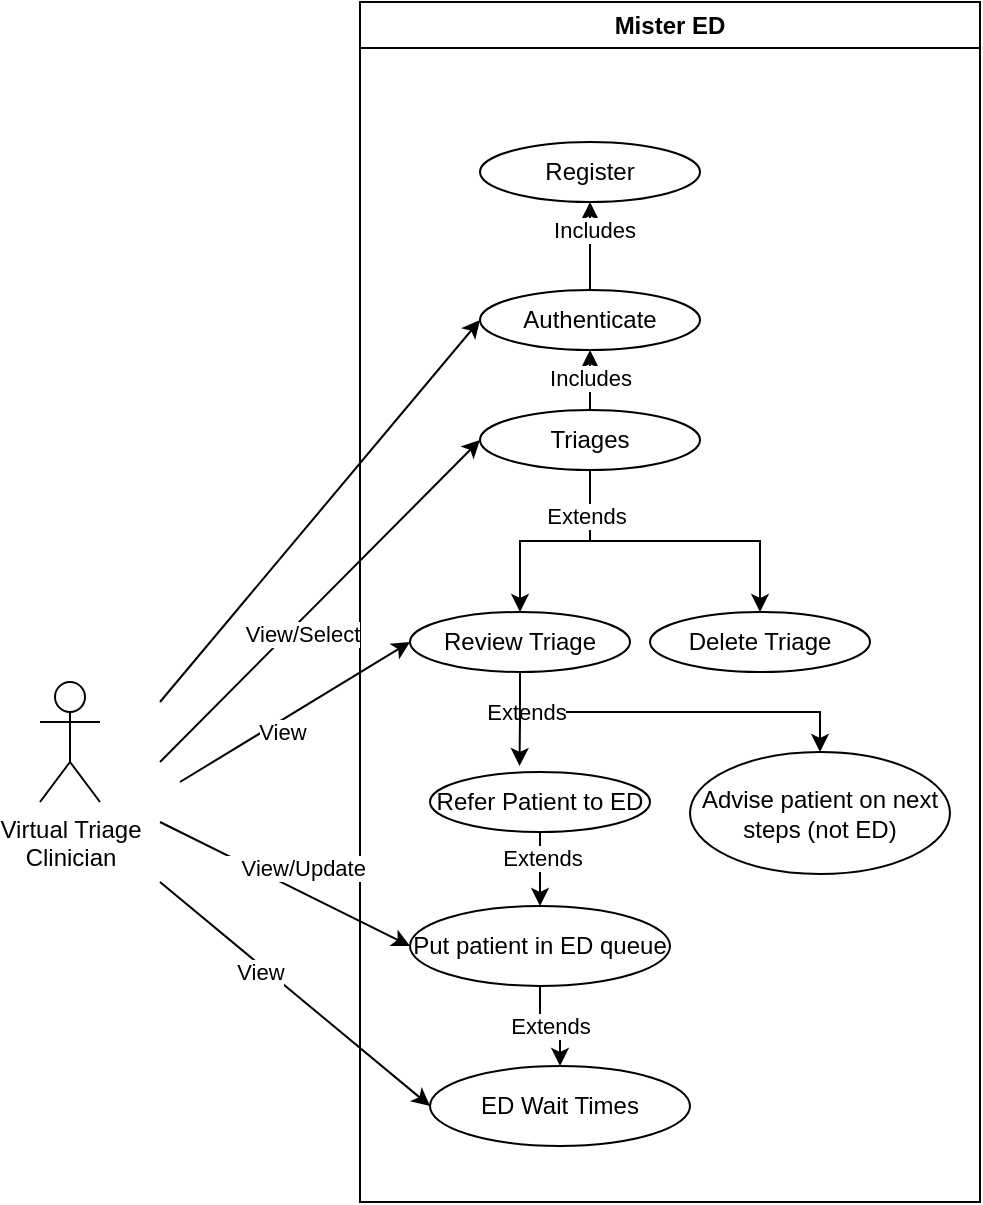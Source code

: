 <mxfile version="24.7.16">
  <diagram name="Page-1" id="iBJQancwVzPZnX72XmY8">
    <mxGraphModel dx="1235" dy="601" grid="1" gridSize="10" guides="1" tooltips="1" connect="1" arrows="1" fold="1" page="1" pageScale="1" pageWidth="850" pageHeight="1100" math="0" shadow="0">
      <root>
        <mxCell id="0" />
        <mxCell id="1" parent="0" />
        <mxCell id="CpTIfCaLCPEgQuCKB-eE-1" value="&lt;div&gt;Virtual Triage&lt;/div&gt;&lt;div&gt;Clinician&lt;br&gt;&lt;/div&gt;" style="shape=umlActor;verticalLabelPosition=bottom;verticalAlign=top;html=1;outlineConnect=0;" vertex="1" parent="1">
          <mxGeometry x="40" y="400" width="30" height="60" as="geometry" />
        </mxCell>
        <mxCell id="CpTIfCaLCPEgQuCKB-eE-2" value="Mister ED" style="swimlane;whiteSpace=wrap;html=1;" vertex="1" parent="1">
          <mxGeometry x="200" y="60" width="310" height="600" as="geometry" />
        </mxCell>
        <mxCell id="CpTIfCaLCPEgQuCKB-eE-33" style="edgeStyle=orthogonalEdgeStyle;rounded=0;orthogonalLoop=1;jettySize=auto;html=1;exitX=0.5;exitY=0;exitDx=0;exitDy=0;entryX=0.5;entryY=1;entryDx=0;entryDy=0;" edge="1" parent="CpTIfCaLCPEgQuCKB-eE-2" source="CpTIfCaLCPEgQuCKB-eE-3" target="CpTIfCaLCPEgQuCKB-eE-31">
          <mxGeometry relative="1" as="geometry" />
        </mxCell>
        <mxCell id="CpTIfCaLCPEgQuCKB-eE-34" value="Includes" style="edgeLabel;html=1;align=center;verticalAlign=middle;resizable=0;points=[];" vertex="1" connectable="0" parent="CpTIfCaLCPEgQuCKB-eE-33">
          <mxGeometry x="0.359" y="-2" relative="1" as="geometry">
            <mxPoint as="offset" />
          </mxGeometry>
        </mxCell>
        <mxCell id="CpTIfCaLCPEgQuCKB-eE-3" value="Authenticate" style="ellipse;whiteSpace=wrap;html=1;" vertex="1" parent="CpTIfCaLCPEgQuCKB-eE-2">
          <mxGeometry x="60" y="144" width="110" height="30" as="geometry" />
        </mxCell>
        <mxCell id="CpTIfCaLCPEgQuCKB-eE-22" style="edgeStyle=orthogonalEdgeStyle;rounded=0;orthogonalLoop=1;jettySize=auto;html=1;exitX=0.5;exitY=0;exitDx=0;exitDy=0;entryX=0.5;entryY=1;entryDx=0;entryDy=0;" edge="1" parent="CpTIfCaLCPEgQuCKB-eE-2" source="CpTIfCaLCPEgQuCKB-eE-4" target="CpTIfCaLCPEgQuCKB-eE-3">
          <mxGeometry relative="1" as="geometry" />
        </mxCell>
        <mxCell id="CpTIfCaLCPEgQuCKB-eE-23" value="Includes" style="edgeLabel;html=1;align=center;verticalAlign=middle;resizable=0;points=[];" vertex="1" connectable="0" parent="CpTIfCaLCPEgQuCKB-eE-22">
          <mxGeometry x="0.052" relative="1" as="geometry">
            <mxPoint as="offset" />
          </mxGeometry>
        </mxCell>
        <mxCell id="CpTIfCaLCPEgQuCKB-eE-4" value="Triages" style="ellipse;whiteSpace=wrap;html=1;" vertex="1" parent="CpTIfCaLCPEgQuCKB-eE-2">
          <mxGeometry x="60" y="204" width="110" height="30" as="geometry" />
        </mxCell>
        <mxCell id="CpTIfCaLCPEgQuCKB-eE-30" style="edgeStyle=orthogonalEdgeStyle;rounded=0;orthogonalLoop=1;jettySize=auto;html=1;exitX=0.5;exitY=1;exitDx=0;exitDy=0;entryX=0.5;entryY=0;entryDx=0;entryDy=0;" edge="1" parent="CpTIfCaLCPEgQuCKB-eE-2" source="CpTIfCaLCPEgQuCKB-eE-8" target="CpTIfCaLCPEgQuCKB-eE-12">
          <mxGeometry relative="1" as="geometry" />
        </mxCell>
        <mxCell id="CpTIfCaLCPEgQuCKB-eE-46" value="Extends" style="edgeLabel;html=1;align=center;verticalAlign=middle;resizable=0;points=[];" vertex="1" connectable="0" parent="CpTIfCaLCPEgQuCKB-eE-30">
          <mxGeometry x="-0.765" relative="1" as="geometry">
            <mxPoint as="offset" />
          </mxGeometry>
        </mxCell>
        <mxCell id="CpTIfCaLCPEgQuCKB-eE-55" style="edgeStyle=orthogonalEdgeStyle;rounded=0;orthogonalLoop=1;jettySize=auto;html=1;exitX=0.5;exitY=1;exitDx=0;exitDy=0;" edge="1" parent="CpTIfCaLCPEgQuCKB-eE-2" source="CpTIfCaLCPEgQuCKB-eE-8">
          <mxGeometry relative="1" as="geometry">
            <mxPoint x="79.762" y="382" as="targetPoint" />
          </mxGeometry>
        </mxCell>
        <mxCell id="CpTIfCaLCPEgQuCKB-eE-8" value="&lt;div&gt;Review Triage&lt;/div&gt;" style="ellipse;whiteSpace=wrap;html=1;" vertex="1" parent="CpTIfCaLCPEgQuCKB-eE-2">
          <mxGeometry x="25" y="305" width="110" height="30" as="geometry" />
        </mxCell>
        <mxCell id="CpTIfCaLCPEgQuCKB-eE-10" value="&lt;div&gt;Delete Triage&lt;br&gt;&lt;/div&gt;" style="ellipse;whiteSpace=wrap;html=1;" vertex="1" parent="CpTIfCaLCPEgQuCKB-eE-2">
          <mxGeometry x="145" y="305" width="110" height="30" as="geometry" />
        </mxCell>
        <mxCell id="CpTIfCaLCPEgQuCKB-eE-58" style="edgeStyle=orthogonalEdgeStyle;rounded=0;orthogonalLoop=1;jettySize=auto;html=1;exitX=0.5;exitY=1;exitDx=0;exitDy=0;entryX=0.5;entryY=0;entryDx=0;entryDy=0;" edge="1" parent="CpTIfCaLCPEgQuCKB-eE-2" source="CpTIfCaLCPEgQuCKB-eE-11" target="CpTIfCaLCPEgQuCKB-eE-57">
          <mxGeometry relative="1" as="geometry" />
        </mxCell>
        <mxCell id="CpTIfCaLCPEgQuCKB-eE-59" value="Extends" style="edgeLabel;html=1;align=center;verticalAlign=middle;resizable=0;points=[];" vertex="1" connectable="0" parent="CpTIfCaLCPEgQuCKB-eE-58">
          <mxGeometry x="-0.013" relative="1" as="geometry">
            <mxPoint as="offset" />
          </mxGeometry>
        </mxCell>
        <mxCell id="CpTIfCaLCPEgQuCKB-eE-11" value="Put patient in ED queue" style="ellipse;whiteSpace=wrap;html=1;" vertex="1" parent="CpTIfCaLCPEgQuCKB-eE-2">
          <mxGeometry x="25" y="452" width="130" height="40" as="geometry" />
        </mxCell>
        <mxCell id="CpTIfCaLCPEgQuCKB-eE-12" value="Advise patient on next steps (not ED)" style="ellipse;whiteSpace=wrap;html=1;" vertex="1" parent="CpTIfCaLCPEgQuCKB-eE-2">
          <mxGeometry x="165" y="375" width="130" height="61" as="geometry" />
        </mxCell>
        <mxCell id="CpTIfCaLCPEgQuCKB-eE-28" style="edgeStyle=orthogonalEdgeStyle;rounded=0;orthogonalLoop=1;jettySize=auto;html=1;exitX=0.5;exitY=1;exitDx=0;exitDy=0;" edge="1" parent="CpTIfCaLCPEgQuCKB-eE-2" source="CpTIfCaLCPEgQuCKB-eE-4" target="CpTIfCaLCPEgQuCKB-eE-8">
          <mxGeometry relative="1" as="geometry">
            <mxPoint x="131" y="142" as="sourcePoint" />
          </mxGeometry>
        </mxCell>
        <mxCell id="CpTIfCaLCPEgQuCKB-eE-29" style="edgeStyle=orthogonalEdgeStyle;rounded=0;orthogonalLoop=1;jettySize=auto;html=1;exitX=0.5;exitY=1;exitDx=0;exitDy=0;entryX=0.5;entryY=0;entryDx=0;entryDy=0;" edge="1" parent="CpTIfCaLCPEgQuCKB-eE-2" source="CpTIfCaLCPEgQuCKB-eE-4" target="CpTIfCaLCPEgQuCKB-eE-10">
          <mxGeometry relative="1" as="geometry">
            <mxPoint x="130" y="136" as="sourcePoint" />
          </mxGeometry>
        </mxCell>
        <mxCell id="CpTIfCaLCPEgQuCKB-eE-45" value="Extends" style="edgeLabel;html=1;align=center;verticalAlign=middle;resizable=0;points=[];" vertex="1" connectable="0" parent="CpTIfCaLCPEgQuCKB-eE-29">
          <mxGeometry x="-0.706" y="-2" relative="1" as="geometry">
            <mxPoint as="offset" />
          </mxGeometry>
        </mxCell>
        <mxCell id="CpTIfCaLCPEgQuCKB-eE-31" value="Register" style="ellipse;whiteSpace=wrap;html=1;" vertex="1" parent="CpTIfCaLCPEgQuCKB-eE-2">
          <mxGeometry x="60" y="70" width="110" height="30" as="geometry" />
        </mxCell>
        <mxCell id="CpTIfCaLCPEgQuCKB-eE-57" value="ED Wait Times" style="ellipse;whiteSpace=wrap;html=1;" vertex="1" parent="CpTIfCaLCPEgQuCKB-eE-2">
          <mxGeometry x="35" y="532" width="130" height="40" as="geometry" />
        </mxCell>
        <mxCell id="CpTIfCaLCPEgQuCKB-eE-47" value="Refer Patient to ED" style="ellipse;whiteSpace=wrap;html=1;" vertex="1" parent="1">
          <mxGeometry x="235" y="445" width="110" height="30" as="geometry" />
        </mxCell>
        <mxCell id="CpTIfCaLCPEgQuCKB-eE-48" value="" style="endArrow=classic;html=1;rounded=0;entryX=0;entryY=0.5;entryDx=0;entryDy=0;" edge="1" parent="1" target="CpTIfCaLCPEgQuCKB-eE-11">
          <mxGeometry width="50" height="50" relative="1" as="geometry">
            <mxPoint x="100" y="470" as="sourcePoint" />
            <mxPoint x="120" y="330" as="targetPoint" />
          </mxGeometry>
        </mxCell>
        <mxCell id="CpTIfCaLCPEgQuCKB-eE-62" value="&lt;div align=&quot;center&quot;&gt;&amp;nbsp;&amp;nbsp;&amp;nbsp;&amp;nbsp;&amp;nbsp;&amp;nbsp;&amp;nbsp;&amp;nbsp;&amp;nbsp;&amp;nbsp;&amp;nbsp;&amp;nbsp;&amp;nbsp; View/Update&lt;/div&gt;" style="edgeLabel;html=1;align=center;verticalAlign=middle;resizable=0;points=[];" vertex="1" connectable="0" parent="CpTIfCaLCPEgQuCKB-eE-48">
          <mxGeometry x="-0.224" y="2" relative="1" as="geometry">
            <mxPoint y="1" as="offset" />
          </mxGeometry>
        </mxCell>
        <mxCell id="CpTIfCaLCPEgQuCKB-eE-49" value="" style="endArrow=classic;html=1;rounded=0;entryX=0;entryY=0.5;entryDx=0;entryDy=0;" edge="1" parent="1" target="CpTIfCaLCPEgQuCKB-eE-3">
          <mxGeometry width="50" height="50" relative="1" as="geometry">
            <mxPoint x="100" y="410" as="sourcePoint" />
            <mxPoint x="220" y="640" as="targetPoint" />
          </mxGeometry>
        </mxCell>
        <mxCell id="CpTIfCaLCPEgQuCKB-eE-50" value="" style="endArrow=classic;html=1;rounded=0;entryX=0;entryY=0.5;entryDx=0;entryDy=0;" edge="1" parent="1" target="CpTIfCaLCPEgQuCKB-eE-4">
          <mxGeometry width="50" height="50" relative="1" as="geometry">
            <mxPoint x="100" y="440" as="sourcePoint" />
            <mxPoint x="270" y="229" as="targetPoint" />
          </mxGeometry>
        </mxCell>
        <mxCell id="CpTIfCaLCPEgQuCKB-eE-52" value="View/Select" style="edgeLabel;html=1;align=center;verticalAlign=middle;resizable=0;points=[];" vertex="1" connectable="0" parent="CpTIfCaLCPEgQuCKB-eE-50">
          <mxGeometry x="-0.163" y="-5" relative="1" as="geometry">
            <mxPoint as="offset" />
          </mxGeometry>
        </mxCell>
        <mxCell id="CpTIfCaLCPEgQuCKB-eE-18" style="edgeStyle=orthogonalEdgeStyle;rounded=0;orthogonalLoop=1;jettySize=auto;html=1;exitX=0.5;exitY=1;exitDx=0;exitDy=0;entryX=0.5;entryY=0;entryDx=0;entryDy=0;" edge="1" parent="1" source="CpTIfCaLCPEgQuCKB-eE-47" target="CpTIfCaLCPEgQuCKB-eE-11">
          <mxGeometry relative="1" as="geometry" />
        </mxCell>
        <mxCell id="CpTIfCaLCPEgQuCKB-eE-54" value="Extends" style="edgeLabel;html=1;align=center;verticalAlign=middle;resizable=0;points=[];" vertex="1" connectable="0" parent="CpTIfCaLCPEgQuCKB-eE-18">
          <mxGeometry x="-0.331" y="1" relative="1" as="geometry">
            <mxPoint as="offset" />
          </mxGeometry>
        </mxCell>
        <mxCell id="CpTIfCaLCPEgQuCKB-eE-60" value="" style="endArrow=classic;html=1;rounded=0;entryX=0;entryY=0.5;entryDx=0;entryDy=0;" edge="1" parent="1" target="CpTIfCaLCPEgQuCKB-eE-57">
          <mxGeometry width="50" height="50" relative="1" as="geometry">
            <mxPoint x="100" y="500" as="sourcePoint" />
            <mxPoint x="203" y="651" as="targetPoint" />
          </mxGeometry>
        </mxCell>
        <mxCell id="CpTIfCaLCPEgQuCKB-eE-61" value="View" style="edgeLabel;html=1;align=center;verticalAlign=middle;resizable=0;points=[];" vertex="1" connectable="0" parent="CpTIfCaLCPEgQuCKB-eE-60">
          <mxGeometry x="-0.234" y="-3" relative="1" as="geometry">
            <mxPoint as="offset" />
          </mxGeometry>
        </mxCell>
        <mxCell id="CpTIfCaLCPEgQuCKB-eE-63" value="" style="endArrow=classic;html=1;rounded=0;entryX=0;entryY=0.5;entryDx=0;entryDy=0;" edge="1" parent="1" target="CpTIfCaLCPEgQuCKB-eE-8">
          <mxGeometry width="50" height="50" relative="1" as="geometry">
            <mxPoint x="110" y="450" as="sourcePoint" />
            <mxPoint x="270" y="289" as="targetPoint" />
          </mxGeometry>
        </mxCell>
        <mxCell id="CpTIfCaLCPEgQuCKB-eE-64" value="View" style="edgeLabel;html=1;align=center;verticalAlign=middle;resizable=0;points=[];" vertex="1" connectable="0" parent="CpTIfCaLCPEgQuCKB-eE-63">
          <mxGeometry x="-0.163" y="-5" relative="1" as="geometry">
            <mxPoint as="offset" />
          </mxGeometry>
        </mxCell>
      </root>
    </mxGraphModel>
  </diagram>
</mxfile>
